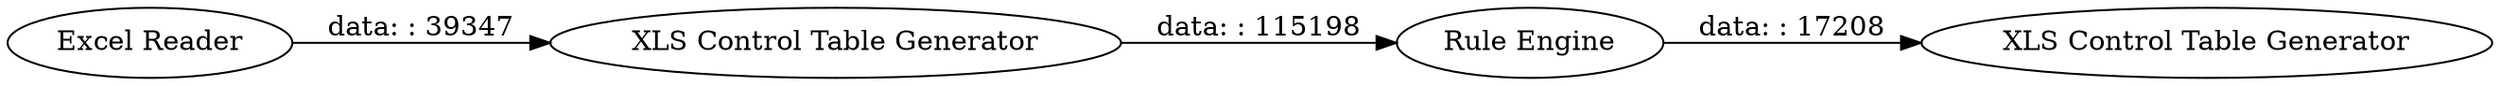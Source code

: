 digraph {
	"-7775913202145991312_1" [label="Excel Reader"]
	"-7775913202145991312_3" [label="Rule Engine"]
	"-7775913202145991312_2" [label="XLS Control Table Generator"]
	"-7775913202145991312_4" [label="XLS Control Table Generator"]
	"-7775913202145991312_3" -> "-7775913202145991312_4" [label="data: : 17208"]
	"-7775913202145991312_1" -> "-7775913202145991312_2" [label="data: : 39347"]
	"-7775913202145991312_2" -> "-7775913202145991312_3" [label="data: : 115198"]
	rankdir=LR
}
